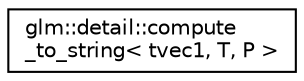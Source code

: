 digraph "Graphical Class Hierarchy"
{
 // LATEX_PDF_SIZE
  edge [fontname="Helvetica",fontsize="10",labelfontname="Helvetica",labelfontsize="10"];
  node [fontname="Helvetica",fontsize="10",shape=record];
  rankdir="LR";
  Node0 [label="glm::detail::compute\l_to_string\< tvec1, T, P \>",height=0.2,width=0.4,color="black", fillcolor="white", style="filled",URL="$structglm_1_1detail_1_1compute__to__string_3_01tvec1_00_01_t_00_01_p_01_4.html",tooltip=" "];
}

